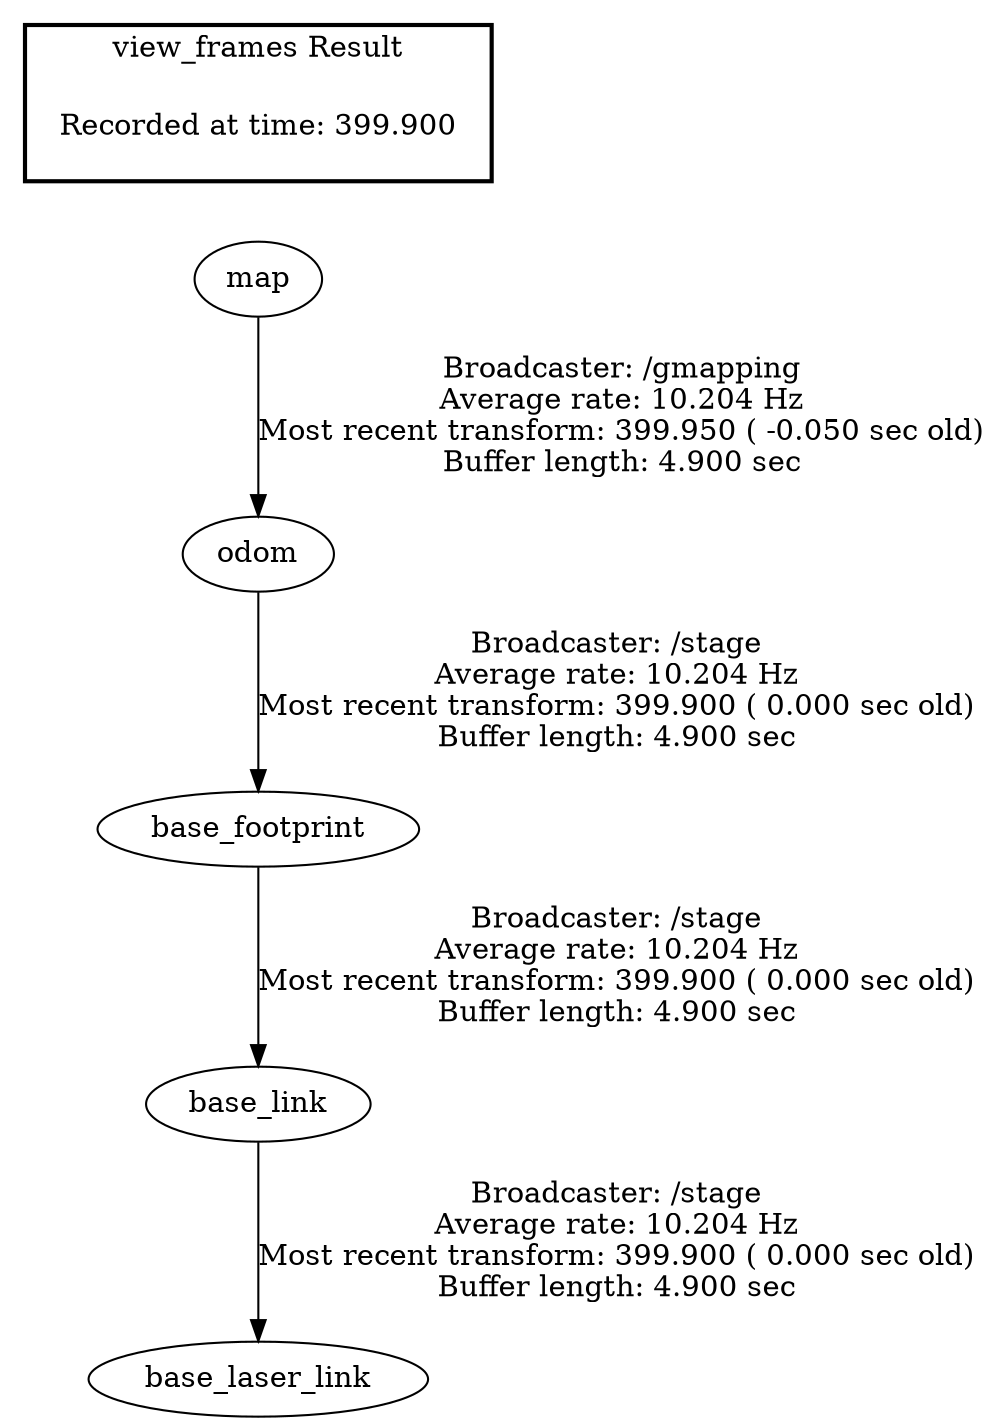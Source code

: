 digraph G {
"base_link" -> "base_laser_link"[label="Broadcaster: /stage\nAverage rate: 10.204 Hz\nMost recent transform: 399.900 ( 0.000 sec old)\nBuffer length: 4.900 sec\n"];
"base_footprint" -> "base_link"[label="Broadcaster: /stage\nAverage rate: 10.204 Hz\nMost recent transform: 399.900 ( 0.000 sec old)\nBuffer length: 4.900 sec\n"];
"odom" -> "base_footprint"[label="Broadcaster: /stage\nAverage rate: 10.204 Hz\nMost recent transform: 399.900 ( 0.000 sec old)\nBuffer length: 4.900 sec\n"];
"map" -> "odom"[label="Broadcaster: /gmapping\nAverage rate: 10.204 Hz\nMost recent transform: 399.950 ( -0.050 sec old)\nBuffer length: 4.900 sec\n"];
edge [style=invis];
 subgraph cluster_legend { style=bold; color=black; label ="view_frames Result";
"Recorded at time: 399.900"[ shape=plaintext ] ;
 }->"map";
}